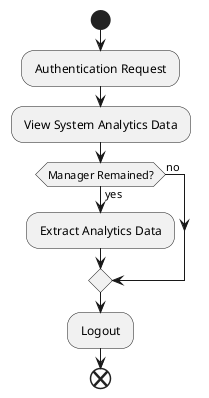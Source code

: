 


@startuml Manager Activity 

    start
    : Authentication Request ;
    : View System Analytics Data ;
    if (Manager Remained?) then (yes)
        : Extract Analytics Data ;
    else (no)
    endif
    : Logout ;
    end



@enduml
